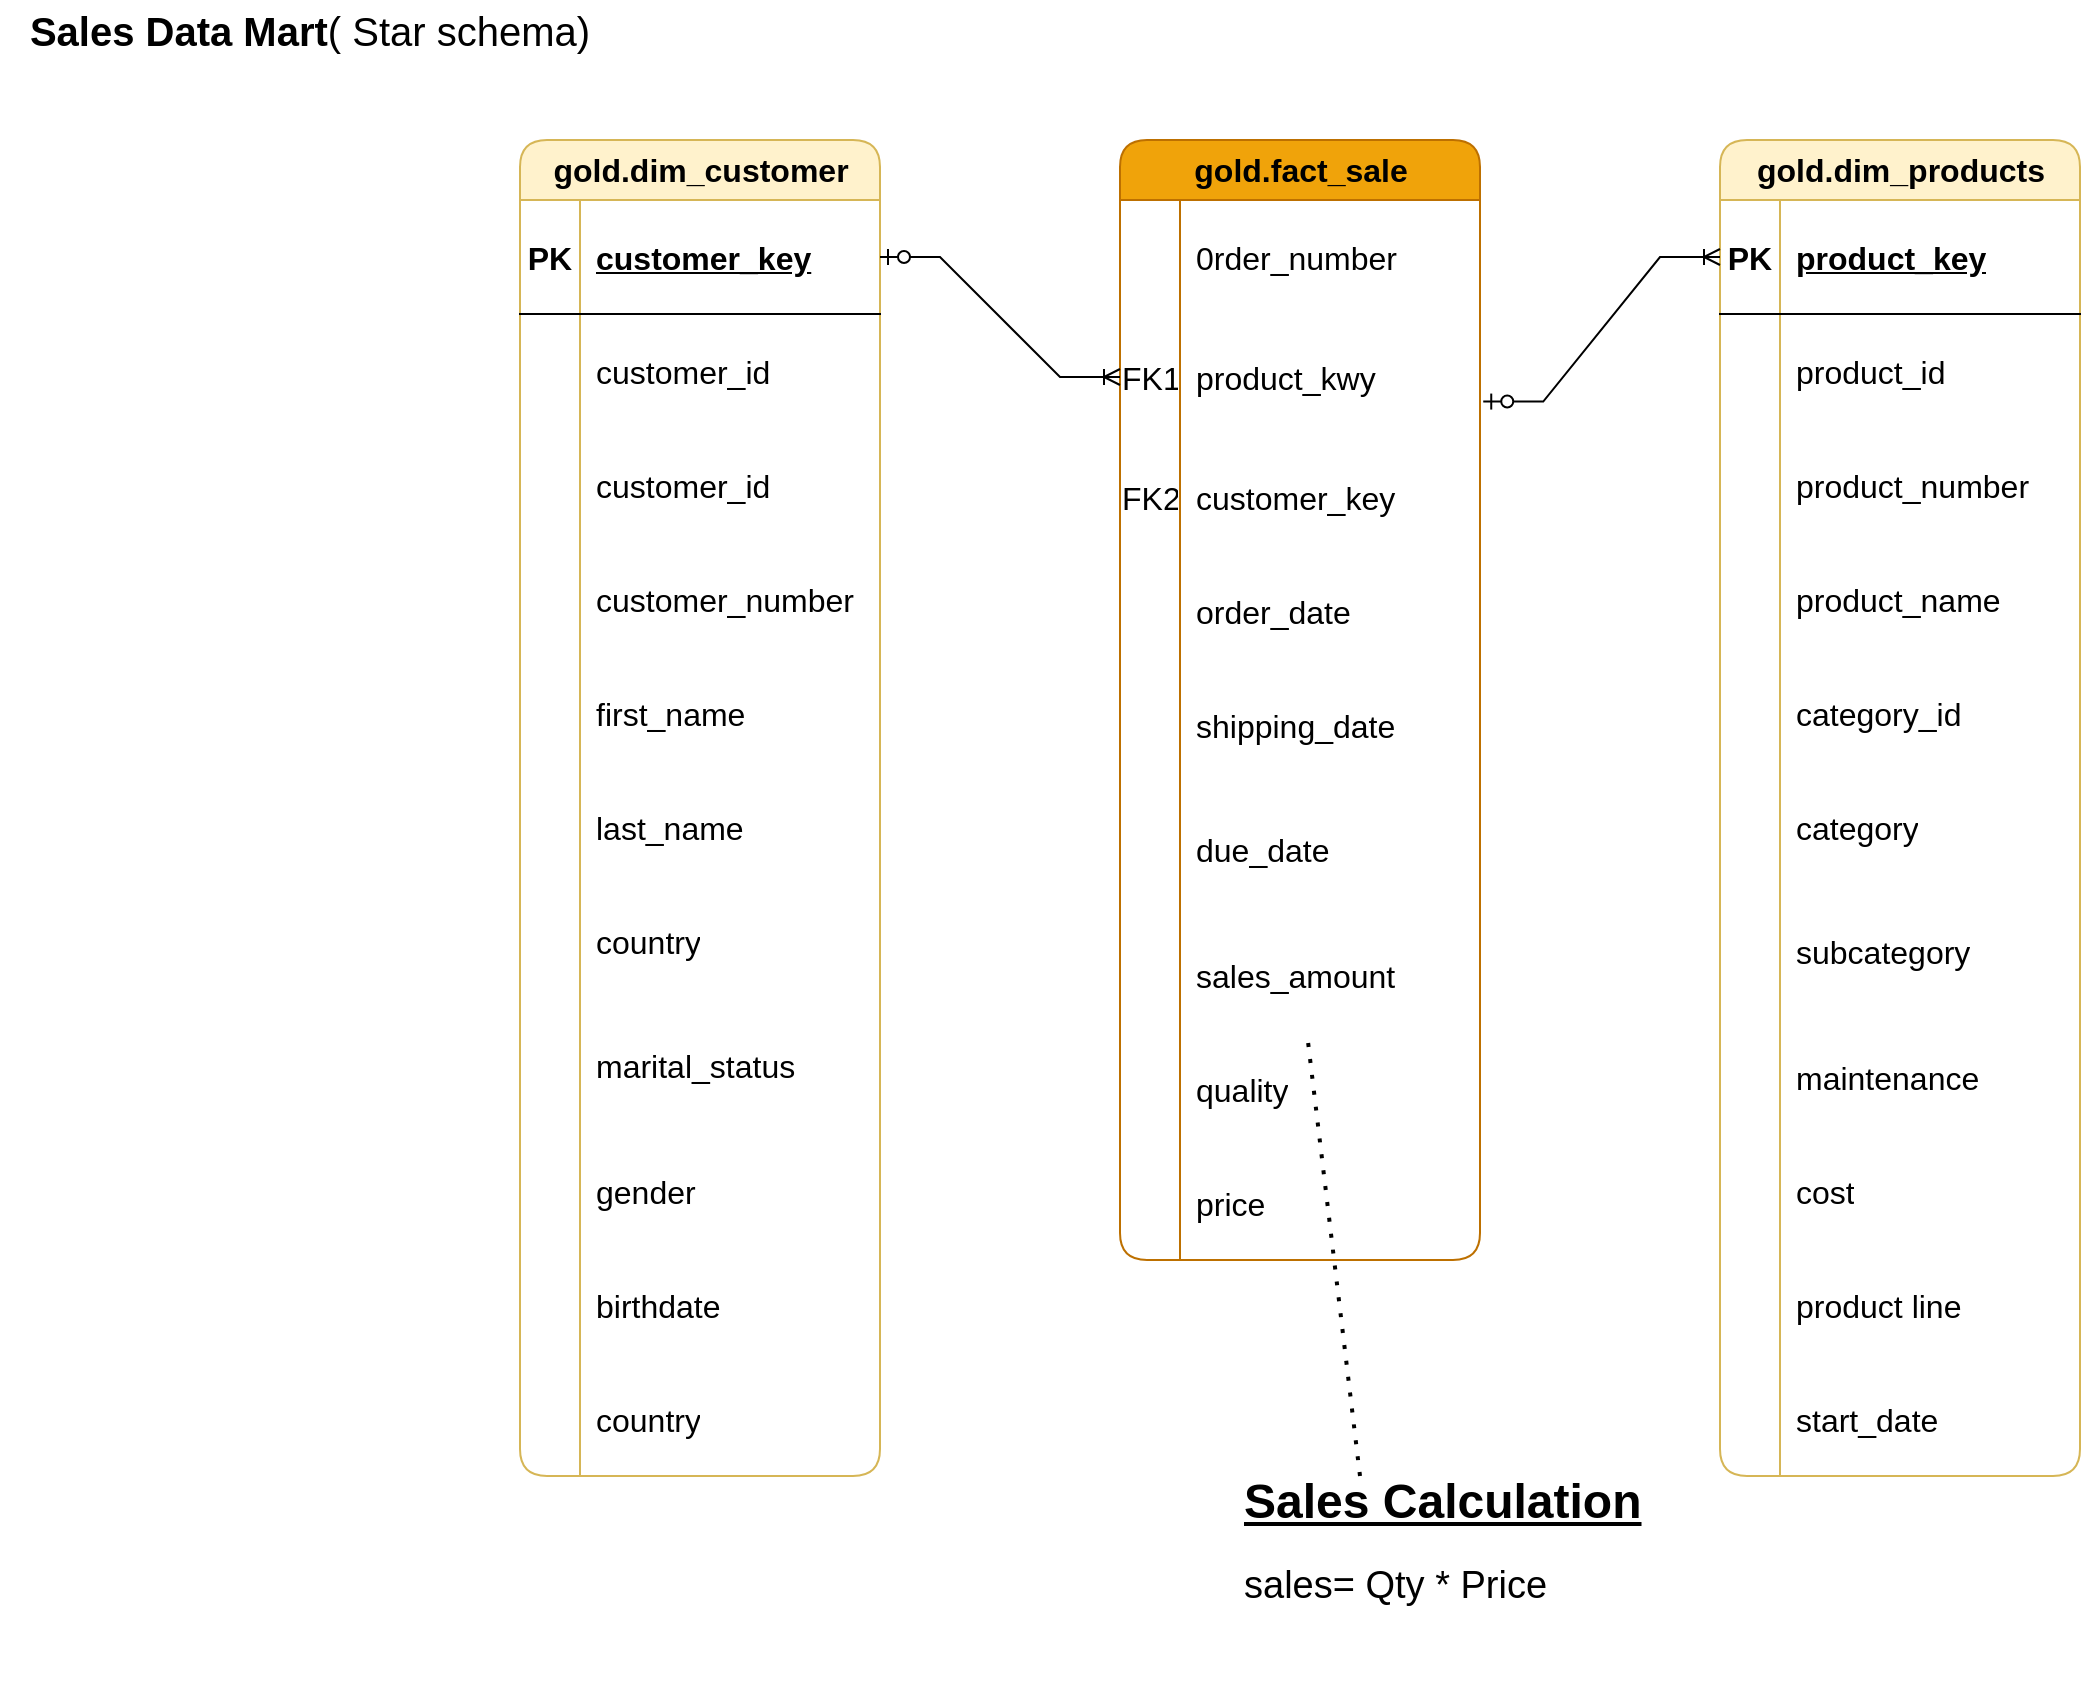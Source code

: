 <mxfile version="27.0.9">
  <diagram name="Page-1" id="dXG3vB6wFYA6LPQg8Iqv">
    <mxGraphModel dx="1426" dy="833" grid="1" gridSize="10" guides="1" tooltips="1" connect="1" arrows="1" fold="1" page="1" pageScale="1" pageWidth="850" pageHeight="1100" math="0" shadow="0">
      <root>
        <mxCell id="0" />
        <mxCell id="1" parent="0" />
        <mxCell id="jS43QvmE3RmnVW0vfpcm-1" value="gold.dim_customer" style="shape=table;startSize=30;container=1;collapsible=1;childLayout=tableLayout;fixedRows=1;rowLines=0;fontStyle=1;align=center;resizeLast=1;html=1;rounded=1;fillColor=#fff2cc;strokeColor=#d6b656;fontSize=16;" parent="1" vertex="1">
          <mxGeometry x="350" y="80" width="180" height="668" as="geometry" />
        </mxCell>
        <mxCell id="jS43QvmE3RmnVW0vfpcm-2" value="" style="shape=tableRow;horizontal=0;startSize=0;swimlaneHead=0;swimlaneBody=0;fillColor=none;collapsible=0;dropTarget=0;points=[[0,0.5],[1,0.5]];portConstraint=eastwest;top=0;left=0;right=0;bottom=1;fontSize=16;" parent="jS43QvmE3RmnVW0vfpcm-1" vertex="1">
          <mxGeometry y="30" width="180" height="57" as="geometry" />
        </mxCell>
        <mxCell id="jS43QvmE3RmnVW0vfpcm-3" value="PK" style="shape=partialRectangle;connectable=0;fillColor=none;top=0;left=0;bottom=0;right=0;fontStyle=1;overflow=hidden;whiteSpace=wrap;html=1;fontSize=16;" parent="jS43QvmE3RmnVW0vfpcm-2" vertex="1">
          <mxGeometry width="30" height="57" as="geometry">
            <mxRectangle width="30" height="57" as="alternateBounds" />
          </mxGeometry>
        </mxCell>
        <mxCell id="jS43QvmE3RmnVW0vfpcm-4" value="customer_key" style="shape=partialRectangle;connectable=0;fillColor=none;top=0;left=0;bottom=0;right=0;align=left;spacingLeft=6;fontStyle=5;overflow=hidden;whiteSpace=wrap;html=1;fontSize=16;" parent="jS43QvmE3RmnVW0vfpcm-2" vertex="1">
          <mxGeometry x="30" width="150" height="57" as="geometry">
            <mxRectangle width="150" height="57" as="alternateBounds" />
          </mxGeometry>
        </mxCell>
        <mxCell id="jS43QvmE3RmnVW0vfpcm-5" value="" style="shape=tableRow;horizontal=0;startSize=0;swimlaneHead=0;swimlaneBody=0;fillColor=none;collapsible=0;dropTarget=0;points=[[0,0.5],[1,0.5]];portConstraint=eastwest;top=0;left=0;right=0;bottom=0;fontSize=16;" parent="jS43QvmE3RmnVW0vfpcm-1" vertex="1">
          <mxGeometry y="87" width="180" height="57" as="geometry" />
        </mxCell>
        <mxCell id="jS43QvmE3RmnVW0vfpcm-6" value="" style="shape=partialRectangle;connectable=0;fillColor=none;top=0;left=0;bottom=0;right=0;editable=1;overflow=hidden;whiteSpace=wrap;html=1;fontSize=16;" parent="jS43QvmE3RmnVW0vfpcm-5" vertex="1">
          <mxGeometry width="30" height="57" as="geometry">
            <mxRectangle width="30" height="57" as="alternateBounds" />
          </mxGeometry>
        </mxCell>
        <mxCell id="jS43QvmE3RmnVW0vfpcm-7" value="customer_id" style="shape=partialRectangle;connectable=0;fillColor=none;top=0;left=0;bottom=0;right=0;align=left;spacingLeft=6;overflow=hidden;whiteSpace=wrap;html=1;fontSize=16;" parent="jS43QvmE3RmnVW0vfpcm-5" vertex="1">
          <mxGeometry x="30" width="150" height="57" as="geometry">
            <mxRectangle width="150" height="57" as="alternateBounds" />
          </mxGeometry>
        </mxCell>
        <mxCell id="jS43QvmE3RmnVW0vfpcm-121" value="" style="shape=tableRow;horizontal=0;startSize=0;swimlaneHead=0;swimlaneBody=0;fillColor=none;collapsible=0;dropTarget=0;points=[[0,0.5],[1,0.5]];portConstraint=eastwest;top=0;left=0;right=0;bottom=0;fontSize=16;" parent="jS43QvmE3RmnVW0vfpcm-1" vertex="1">
          <mxGeometry y="144" width="180" height="57" as="geometry" />
        </mxCell>
        <mxCell id="jS43QvmE3RmnVW0vfpcm-122" value="" style="shape=partialRectangle;connectable=0;fillColor=none;top=0;left=0;bottom=0;right=0;editable=1;overflow=hidden;whiteSpace=wrap;html=1;fontSize=16;" parent="jS43QvmE3RmnVW0vfpcm-121" vertex="1">
          <mxGeometry width="30" height="57" as="geometry">
            <mxRectangle width="30" height="57" as="alternateBounds" />
          </mxGeometry>
        </mxCell>
        <mxCell id="jS43QvmE3RmnVW0vfpcm-123" value="customer_id" style="shape=partialRectangle;connectable=0;fillColor=none;top=0;left=0;bottom=0;right=0;align=left;spacingLeft=6;overflow=hidden;whiteSpace=wrap;html=1;fontSize=16;" parent="jS43QvmE3RmnVW0vfpcm-121" vertex="1">
          <mxGeometry x="30" width="150" height="57" as="geometry">
            <mxRectangle width="150" height="57" as="alternateBounds" />
          </mxGeometry>
        </mxCell>
        <mxCell id="jS43QvmE3RmnVW0vfpcm-8" value="" style="shape=tableRow;horizontal=0;startSize=0;swimlaneHead=0;swimlaneBody=0;fillColor=none;collapsible=0;dropTarget=0;points=[[0,0.5],[1,0.5]];portConstraint=eastwest;top=0;left=0;right=0;bottom=0;fontSize=16;" parent="jS43QvmE3RmnVW0vfpcm-1" vertex="1">
          <mxGeometry y="201" width="180" height="57" as="geometry" />
        </mxCell>
        <mxCell id="jS43QvmE3RmnVW0vfpcm-9" value="" style="shape=partialRectangle;connectable=0;fillColor=none;top=0;left=0;bottom=0;right=0;editable=1;overflow=hidden;whiteSpace=wrap;html=1;fontSize=16;" parent="jS43QvmE3RmnVW0vfpcm-8" vertex="1">
          <mxGeometry width="30" height="57" as="geometry">
            <mxRectangle width="30" height="57" as="alternateBounds" />
          </mxGeometry>
        </mxCell>
        <mxCell id="jS43QvmE3RmnVW0vfpcm-10" value="customer_number" style="shape=partialRectangle;connectable=0;fillColor=none;top=0;left=0;bottom=0;right=0;align=left;spacingLeft=6;overflow=hidden;whiteSpace=wrap;html=1;fontSize=16;" parent="jS43QvmE3RmnVW0vfpcm-8" vertex="1">
          <mxGeometry x="30" width="150" height="57" as="geometry">
            <mxRectangle width="150" height="57" as="alternateBounds" />
          </mxGeometry>
        </mxCell>
        <mxCell id="jS43QvmE3RmnVW0vfpcm-11" value="" style="shape=tableRow;horizontal=0;startSize=0;swimlaneHead=0;swimlaneBody=0;fillColor=none;collapsible=0;dropTarget=0;points=[[0,0.5],[1,0.5]];portConstraint=eastwest;top=0;left=0;right=0;bottom=0;fontSize=16;" parent="jS43QvmE3RmnVW0vfpcm-1" vertex="1">
          <mxGeometry y="258" width="180" height="57" as="geometry" />
        </mxCell>
        <mxCell id="jS43QvmE3RmnVW0vfpcm-12" value="" style="shape=partialRectangle;connectable=0;fillColor=none;top=0;left=0;bottom=0;right=0;editable=1;overflow=hidden;whiteSpace=wrap;html=1;fontSize=16;" parent="jS43QvmE3RmnVW0vfpcm-11" vertex="1">
          <mxGeometry width="30" height="57" as="geometry">
            <mxRectangle width="30" height="57" as="alternateBounds" />
          </mxGeometry>
        </mxCell>
        <mxCell id="jS43QvmE3RmnVW0vfpcm-13" value="first_name" style="shape=partialRectangle;connectable=0;fillColor=none;top=0;left=0;bottom=0;right=0;align=left;spacingLeft=6;overflow=hidden;whiteSpace=wrap;html=1;fontSize=16;" parent="jS43QvmE3RmnVW0vfpcm-11" vertex="1">
          <mxGeometry x="30" width="150" height="57" as="geometry">
            <mxRectangle width="150" height="57" as="alternateBounds" />
          </mxGeometry>
        </mxCell>
        <mxCell id="jS43QvmE3RmnVW0vfpcm-14" style="shape=tableRow;horizontal=0;startSize=0;swimlaneHead=0;swimlaneBody=0;fillColor=none;collapsible=0;dropTarget=0;points=[[0,0.5],[1,0.5]];portConstraint=eastwest;top=0;left=0;right=0;bottom=0;fontSize=16;" parent="jS43QvmE3RmnVW0vfpcm-1" vertex="1">
          <mxGeometry y="315" width="180" height="57" as="geometry" />
        </mxCell>
        <mxCell id="jS43QvmE3RmnVW0vfpcm-15" style="shape=partialRectangle;connectable=0;fillColor=none;top=0;left=0;bottom=0;right=0;editable=1;overflow=hidden;whiteSpace=wrap;html=1;fontSize=16;" parent="jS43QvmE3RmnVW0vfpcm-14" vertex="1">
          <mxGeometry width="30" height="57" as="geometry">
            <mxRectangle width="30" height="57" as="alternateBounds" />
          </mxGeometry>
        </mxCell>
        <mxCell id="jS43QvmE3RmnVW0vfpcm-16" value="last_name" style="shape=partialRectangle;connectable=0;fillColor=none;top=0;left=0;bottom=0;right=0;align=left;spacingLeft=6;overflow=hidden;whiteSpace=wrap;html=1;fontSize=16;" parent="jS43QvmE3RmnVW0vfpcm-14" vertex="1">
          <mxGeometry x="30" width="150" height="57" as="geometry">
            <mxRectangle width="150" height="57" as="alternateBounds" />
          </mxGeometry>
        </mxCell>
        <mxCell id="jS43QvmE3RmnVW0vfpcm-26" style="shape=tableRow;horizontal=0;startSize=0;swimlaneHead=0;swimlaneBody=0;fillColor=none;collapsible=0;dropTarget=0;points=[[0,0.5],[1,0.5]];portConstraint=eastwest;top=0;left=0;right=0;bottom=0;fontSize=16;" parent="jS43QvmE3RmnVW0vfpcm-1" vertex="1">
          <mxGeometry y="372" width="180" height="57" as="geometry" />
        </mxCell>
        <mxCell id="jS43QvmE3RmnVW0vfpcm-27" style="shape=partialRectangle;connectable=0;fillColor=none;top=0;left=0;bottom=0;right=0;editable=1;overflow=hidden;whiteSpace=wrap;html=1;fontSize=16;" parent="jS43QvmE3RmnVW0vfpcm-26" vertex="1">
          <mxGeometry width="30" height="57" as="geometry">
            <mxRectangle width="30" height="57" as="alternateBounds" />
          </mxGeometry>
        </mxCell>
        <mxCell id="jS43QvmE3RmnVW0vfpcm-28" value="country" style="shape=partialRectangle;connectable=0;fillColor=none;top=0;left=0;bottom=0;right=0;align=left;spacingLeft=6;overflow=hidden;whiteSpace=wrap;html=1;fontSize=16;" parent="jS43QvmE3RmnVW0vfpcm-26" vertex="1">
          <mxGeometry x="30" width="150" height="57" as="geometry">
            <mxRectangle width="150" height="57" as="alternateBounds" />
          </mxGeometry>
        </mxCell>
        <mxCell id="jS43QvmE3RmnVW0vfpcm-29" style="shape=tableRow;horizontal=0;startSize=0;swimlaneHead=0;swimlaneBody=0;fillColor=none;collapsible=0;dropTarget=0;points=[[0,0.5],[1,0.5]];portConstraint=eastwest;top=0;left=0;right=0;bottom=0;fontSize=16;" parent="jS43QvmE3RmnVW0vfpcm-1" vertex="1">
          <mxGeometry y="429" width="180" height="68" as="geometry" />
        </mxCell>
        <mxCell id="jS43QvmE3RmnVW0vfpcm-30" style="shape=partialRectangle;connectable=0;fillColor=none;top=0;left=0;bottom=0;right=0;editable=1;overflow=hidden;whiteSpace=wrap;html=1;fontSize=16;" parent="jS43QvmE3RmnVW0vfpcm-29" vertex="1">
          <mxGeometry width="30" height="68" as="geometry">
            <mxRectangle width="30" height="68" as="alternateBounds" />
          </mxGeometry>
        </mxCell>
        <mxCell id="jS43QvmE3RmnVW0vfpcm-31" value="marital_status" style="shape=partialRectangle;connectable=0;fillColor=none;top=0;left=0;bottom=0;right=0;align=left;spacingLeft=6;overflow=hidden;whiteSpace=wrap;html=1;fontSize=16;" parent="jS43QvmE3RmnVW0vfpcm-29" vertex="1">
          <mxGeometry x="30" width="150" height="68" as="geometry">
            <mxRectangle width="150" height="68" as="alternateBounds" />
          </mxGeometry>
        </mxCell>
        <mxCell id="jS43QvmE3RmnVW0vfpcm-32" style="shape=tableRow;horizontal=0;startSize=0;swimlaneHead=0;swimlaneBody=0;fillColor=none;collapsible=0;dropTarget=0;points=[[0,0.5],[1,0.5]];portConstraint=eastwest;top=0;left=0;right=0;bottom=0;fontSize=16;" parent="jS43QvmE3RmnVW0vfpcm-1" vertex="1">
          <mxGeometry y="497" width="180" height="57" as="geometry" />
        </mxCell>
        <mxCell id="jS43QvmE3RmnVW0vfpcm-33" style="shape=partialRectangle;connectable=0;fillColor=none;top=0;left=0;bottom=0;right=0;editable=1;overflow=hidden;whiteSpace=wrap;html=1;fontSize=16;" parent="jS43QvmE3RmnVW0vfpcm-32" vertex="1">
          <mxGeometry width="30" height="57" as="geometry">
            <mxRectangle width="30" height="57" as="alternateBounds" />
          </mxGeometry>
        </mxCell>
        <mxCell id="jS43QvmE3RmnVW0vfpcm-34" value="gender" style="shape=partialRectangle;connectable=0;fillColor=none;top=0;left=0;bottom=0;right=0;align=left;spacingLeft=6;overflow=hidden;whiteSpace=wrap;html=1;fontSize=16;" parent="jS43QvmE3RmnVW0vfpcm-32" vertex="1">
          <mxGeometry x="30" width="150" height="57" as="geometry">
            <mxRectangle width="150" height="57" as="alternateBounds" />
          </mxGeometry>
        </mxCell>
        <mxCell id="jS43QvmE3RmnVW0vfpcm-35" style="shape=tableRow;horizontal=0;startSize=0;swimlaneHead=0;swimlaneBody=0;fillColor=none;collapsible=0;dropTarget=0;points=[[0,0.5],[1,0.5]];portConstraint=eastwest;top=0;left=0;right=0;bottom=0;fontSize=16;" parent="jS43QvmE3RmnVW0vfpcm-1" vertex="1">
          <mxGeometry y="554" width="180" height="57" as="geometry" />
        </mxCell>
        <mxCell id="jS43QvmE3RmnVW0vfpcm-36" style="shape=partialRectangle;connectable=0;fillColor=none;top=0;left=0;bottom=0;right=0;editable=1;overflow=hidden;whiteSpace=wrap;html=1;fontSize=16;" parent="jS43QvmE3RmnVW0vfpcm-35" vertex="1">
          <mxGeometry width="30" height="57" as="geometry">
            <mxRectangle width="30" height="57" as="alternateBounds" />
          </mxGeometry>
        </mxCell>
        <mxCell id="jS43QvmE3RmnVW0vfpcm-37" value="birthdate" style="shape=partialRectangle;connectable=0;fillColor=none;top=0;left=0;bottom=0;right=0;align=left;spacingLeft=6;overflow=hidden;whiteSpace=wrap;html=1;fontSize=16;" parent="jS43QvmE3RmnVW0vfpcm-35" vertex="1">
          <mxGeometry x="30" width="150" height="57" as="geometry">
            <mxRectangle width="150" height="57" as="alternateBounds" />
          </mxGeometry>
        </mxCell>
        <mxCell id="jS43QvmE3RmnVW0vfpcm-38" style="shape=tableRow;horizontal=0;startSize=0;swimlaneHead=0;swimlaneBody=0;fillColor=none;collapsible=0;dropTarget=0;points=[[0,0.5],[1,0.5]];portConstraint=eastwest;top=0;left=0;right=0;bottom=0;fontSize=16;" parent="jS43QvmE3RmnVW0vfpcm-1" vertex="1">
          <mxGeometry y="611" width="180" height="57" as="geometry" />
        </mxCell>
        <mxCell id="jS43QvmE3RmnVW0vfpcm-39" style="shape=partialRectangle;connectable=0;fillColor=none;top=0;left=0;bottom=0;right=0;editable=1;overflow=hidden;whiteSpace=wrap;html=1;fontSize=16;" parent="jS43QvmE3RmnVW0vfpcm-38" vertex="1">
          <mxGeometry width="30" height="57" as="geometry">
            <mxRectangle width="30" height="57" as="alternateBounds" />
          </mxGeometry>
        </mxCell>
        <mxCell id="jS43QvmE3RmnVW0vfpcm-40" value="country" style="shape=partialRectangle;connectable=0;fillColor=none;top=0;left=0;bottom=0;right=0;align=left;spacingLeft=6;overflow=hidden;whiteSpace=wrap;html=1;fontSize=16;" parent="jS43QvmE3RmnVW0vfpcm-38" vertex="1">
          <mxGeometry x="30" width="150" height="57" as="geometry">
            <mxRectangle width="150" height="57" as="alternateBounds" />
          </mxGeometry>
        </mxCell>
        <mxCell id="jS43QvmE3RmnVW0vfpcm-44" value="gold.dim_products" style="shape=table;startSize=30;container=1;collapsible=1;childLayout=tableLayout;fixedRows=1;rowLines=0;fontStyle=1;align=center;resizeLast=1;html=1;rounded=1;fillColor=#fff2cc;strokeColor=#d6b656;fontSize=16;" parent="1" vertex="1">
          <mxGeometry x="950" y="80" width="180" height="668" as="geometry" />
        </mxCell>
        <mxCell id="jS43QvmE3RmnVW0vfpcm-45" value="" style="shape=tableRow;horizontal=0;startSize=0;swimlaneHead=0;swimlaneBody=0;fillColor=none;collapsible=0;dropTarget=0;points=[[0,0.5],[1,0.5]];portConstraint=eastwest;top=0;left=0;right=0;bottom=1;fontSize=16;" parent="jS43QvmE3RmnVW0vfpcm-44" vertex="1">
          <mxGeometry y="30" width="180" height="57" as="geometry" />
        </mxCell>
        <mxCell id="jS43QvmE3RmnVW0vfpcm-46" value="PK" style="shape=partialRectangle;connectable=0;fillColor=none;top=0;left=0;bottom=0;right=0;fontStyle=1;overflow=hidden;whiteSpace=wrap;html=1;fontSize=16;" parent="jS43QvmE3RmnVW0vfpcm-45" vertex="1">
          <mxGeometry width="30" height="57" as="geometry">
            <mxRectangle width="30" height="57" as="alternateBounds" />
          </mxGeometry>
        </mxCell>
        <mxCell id="jS43QvmE3RmnVW0vfpcm-47" value="product_key" style="shape=partialRectangle;connectable=0;fillColor=none;top=0;left=0;bottom=0;right=0;align=left;spacingLeft=6;fontStyle=5;overflow=hidden;whiteSpace=wrap;html=1;fontSize=16;" parent="jS43QvmE3RmnVW0vfpcm-45" vertex="1">
          <mxGeometry x="30" width="150" height="57" as="geometry">
            <mxRectangle width="150" height="57" as="alternateBounds" />
          </mxGeometry>
        </mxCell>
        <mxCell id="jS43QvmE3RmnVW0vfpcm-48" value="" style="shape=tableRow;horizontal=0;startSize=0;swimlaneHead=0;swimlaneBody=0;fillColor=none;collapsible=0;dropTarget=0;points=[[0,0.5],[1,0.5]];portConstraint=eastwest;top=0;left=0;right=0;bottom=0;fontSize=16;" parent="jS43QvmE3RmnVW0vfpcm-44" vertex="1">
          <mxGeometry y="87" width="180" height="57" as="geometry" />
        </mxCell>
        <mxCell id="jS43QvmE3RmnVW0vfpcm-49" value="" style="shape=partialRectangle;connectable=0;fillColor=none;top=0;left=0;bottom=0;right=0;editable=1;overflow=hidden;whiteSpace=wrap;html=1;fontSize=16;" parent="jS43QvmE3RmnVW0vfpcm-48" vertex="1">
          <mxGeometry width="30" height="57" as="geometry">
            <mxRectangle width="30" height="57" as="alternateBounds" />
          </mxGeometry>
        </mxCell>
        <mxCell id="jS43QvmE3RmnVW0vfpcm-50" value="product_id" style="shape=partialRectangle;connectable=0;fillColor=none;top=0;left=0;bottom=0;right=0;align=left;spacingLeft=6;overflow=hidden;whiteSpace=wrap;html=1;fontSize=16;" parent="jS43QvmE3RmnVW0vfpcm-48" vertex="1">
          <mxGeometry x="30" width="150" height="57" as="geometry">
            <mxRectangle width="150" height="57" as="alternateBounds" />
          </mxGeometry>
        </mxCell>
        <mxCell id="jS43QvmE3RmnVW0vfpcm-51" value="" style="shape=tableRow;horizontal=0;startSize=0;swimlaneHead=0;swimlaneBody=0;fillColor=none;collapsible=0;dropTarget=0;points=[[0,0.5],[1,0.5]];portConstraint=eastwest;top=0;left=0;right=0;bottom=0;fontSize=16;" parent="jS43QvmE3RmnVW0vfpcm-44" vertex="1">
          <mxGeometry y="144" width="180" height="57" as="geometry" />
        </mxCell>
        <mxCell id="jS43QvmE3RmnVW0vfpcm-52" value="" style="shape=partialRectangle;connectable=0;fillColor=none;top=0;left=0;bottom=0;right=0;editable=1;overflow=hidden;whiteSpace=wrap;html=1;fontSize=16;" parent="jS43QvmE3RmnVW0vfpcm-51" vertex="1">
          <mxGeometry width="30" height="57" as="geometry">
            <mxRectangle width="30" height="57" as="alternateBounds" />
          </mxGeometry>
        </mxCell>
        <mxCell id="jS43QvmE3RmnVW0vfpcm-53" value="product_number" style="shape=partialRectangle;connectable=0;fillColor=none;top=0;left=0;bottom=0;right=0;align=left;spacingLeft=6;overflow=hidden;whiteSpace=wrap;html=1;fontSize=16;" parent="jS43QvmE3RmnVW0vfpcm-51" vertex="1">
          <mxGeometry x="30" width="150" height="57" as="geometry">
            <mxRectangle width="150" height="57" as="alternateBounds" />
          </mxGeometry>
        </mxCell>
        <mxCell id="jS43QvmE3RmnVW0vfpcm-54" value="" style="shape=tableRow;horizontal=0;startSize=0;swimlaneHead=0;swimlaneBody=0;fillColor=none;collapsible=0;dropTarget=0;points=[[0,0.5],[1,0.5]];portConstraint=eastwest;top=0;left=0;right=0;bottom=0;fontSize=16;" parent="jS43QvmE3RmnVW0vfpcm-44" vertex="1">
          <mxGeometry y="201" width="180" height="57" as="geometry" />
        </mxCell>
        <mxCell id="jS43QvmE3RmnVW0vfpcm-55" value="" style="shape=partialRectangle;connectable=0;fillColor=none;top=0;left=0;bottom=0;right=0;editable=1;overflow=hidden;whiteSpace=wrap;html=1;fontSize=16;" parent="jS43QvmE3RmnVW0vfpcm-54" vertex="1">
          <mxGeometry width="30" height="57" as="geometry">
            <mxRectangle width="30" height="57" as="alternateBounds" />
          </mxGeometry>
        </mxCell>
        <mxCell id="jS43QvmE3RmnVW0vfpcm-56" value="product_name" style="shape=partialRectangle;connectable=0;fillColor=none;top=0;left=0;bottom=0;right=0;align=left;spacingLeft=6;overflow=hidden;whiteSpace=wrap;html=1;fontSize=16;" parent="jS43QvmE3RmnVW0vfpcm-54" vertex="1">
          <mxGeometry x="30" width="150" height="57" as="geometry">
            <mxRectangle width="150" height="57" as="alternateBounds" />
          </mxGeometry>
        </mxCell>
        <mxCell id="jS43QvmE3RmnVW0vfpcm-57" style="shape=tableRow;horizontal=0;startSize=0;swimlaneHead=0;swimlaneBody=0;fillColor=none;collapsible=0;dropTarget=0;points=[[0,0.5],[1,0.5]];portConstraint=eastwest;top=0;left=0;right=0;bottom=0;fontSize=16;" parent="jS43QvmE3RmnVW0vfpcm-44" vertex="1">
          <mxGeometry y="258" width="180" height="57" as="geometry" />
        </mxCell>
        <mxCell id="jS43QvmE3RmnVW0vfpcm-58" style="shape=partialRectangle;connectable=0;fillColor=none;top=0;left=0;bottom=0;right=0;editable=1;overflow=hidden;whiteSpace=wrap;html=1;fontSize=16;" parent="jS43QvmE3RmnVW0vfpcm-57" vertex="1">
          <mxGeometry width="30" height="57" as="geometry">
            <mxRectangle width="30" height="57" as="alternateBounds" />
          </mxGeometry>
        </mxCell>
        <mxCell id="jS43QvmE3RmnVW0vfpcm-59" value="category_id" style="shape=partialRectangle;connectable=0;fillColor=none;top=0;left=0;bottom=0;right=0;align=left;spacingLeft=6;overflow=hidden;whiteSpace=wrap;html=1;fontSize=16;" parent="jS43QvmE3RmnVW0vfpcm-57" vertex="1">
          <mxGeometry x="30" width="150" height="57" as="geometry">
            <mxRectangle width="150" height="57" as="alternateBounds" />
          </mxGeometry>
        </mxCell>
        <mxCell id="jS43QvmE3RmnVW0vfpcm-60" style="shape=tableRow;horizontal=0;startSize=0;swimlaneHead=0;swimlaneBody=0;fillColor=none;collapsible=0;dropTarget=0;points=[[0,0.5],[1,0.5]];portConstraint=eastwest;top=0;left=0;right=0;bottom=0;fontSize=16;" parent="jS43QvmE3RmnVW0vfpcm-44" vertex="1">
          <mxGeometry y="315" width="180" height="57" as="geometry" />
        </mxCell>
        <mxCell id="jS43QvmE3RmnVW0vfpcm-61" style="shape=partialRectangle;connectable=0;fillColor=none;top=0;left=0;bottom=0;right=0;editable=1;overflow=hidden;whiteSpace=wrap;html=1;fontSize=16;" parent="jS43QvmE3RmnVW0vfpcm-60" vertex="1">
          <mxGeometry width="30" height="57" as="geometry">
            <mxRectangle width="30" height="57" as="alternateBounds" />
          </mxGeometry>
        </mxCell>
        <mxCell id="jS43QvmE3RmnVW0vfpcm-62" value="category" style="shape=partialRectangle;connectable=0;fillColor=none;top=0;left=0;bottom=0;right=0;align=left;spacingLeft=6;overflow=hidden;whiteSpace=wrap;html=1;fontSize=16;" parent="jS43QvmE3RmnVW0vfpcm-60" vertex="1">
          <mxGeometry x="30" width="150" height="57" as="geometry">
            <mxRectangle width="150" height="57" as="alternateBounds" />
          </mxGeometry>
        </mxCell>
        <mxCell id="jS43QvmE3RmnVW0vfpcm-63" style="shape=tableRow;horizontal=0;startSize=0;swimlaneHead=0;swimlaneBody=0;fillColor=none;collapsible=0;dropTarget=0;points=[[0,0.5],[1,0.5]];portConstraint=eastwest;top=0;left=0;right=0;bottom=0;fontSize=16;" parent="jS43QvmE3RmnVW0vfpcm-44" vertex="1">
          <mxGeometry y="372" width="180" height="68" as="geometry" />
        </mxCell>
        <mxCell id="jS43QvmE3RmnVW0vfpcm-64" style="shape=partialRectangle;connectable=0;fillColor=none;top=0;left=0;bottom=0;right=0;editable=1;overflow=hidden;whiteSpace=wrap;html=1;fontSize=16;" parent="jS43QvmE3RmnVW0vfpcm-63" vertex="1">
          <mxGeometry width="30" height="68" as="geometry">
            <mxRectangle width="30" height="68" as="alternateBounds" />
          </mxGeometry>
        </mxCell>
        <mxCell id="jS43QvmE3RmnVW0vfpcm-65" value="subcategory" style="shape=partialRectangle;connectable=0;fillColor=none;top=0;left=0;bottom=0;right=0;align=left;spacingLeft=6;overflow=hidden;whiteSpace=wrap;html=1;fontSize=16;" parent="jS43QvmE3RmnVW0vfpcm-63" vertex="1">
          <mxGeometry x="30" width="150" height="68" as="geometry">
            <mxRectangle width="150" height="68" as="alternateBounds" />
          </mxGeometry>
        </mxCell>
        <mxCell id="jS43QvmE3RmnVW0vfpcm-66" style="shape=tableRow;horizontal=0;startSize=0;swimlaneHead=0;swimlaneBody=0;fillColor=none;collapsible=0;dropTarget=0;points=[[0,0.5],[1,0.5]];portConstraint=eastwest;top=0;left=0;right=0;bottom=0;fontSize=16;" parent="jS43QvmE3RmnVW0vfpcm-44" vertex="1">
          <mxGeometry y="440" width="180" height="57" as="geometry" />
        </mxCell>
        <mxCell id="jS43QvmE3RmnVW0vfpcm-67" style="shape=partialRectangle;connectable=0;fillColor=none;top=0;left=0;bottom=0;right=0;editable=1;overflow=hidden;whiteSpace=wrap;html=1;fontSize=16;" parent="jS43QvmE3RmnVW0vfpcm-66" vertex="1">
          <mxGeometry width="30" height="57" as="geometry">
            <mxRectangle width="30" height="57" as="alternateBounds" />
          </mxGeometry>
        </mxCell>
        <mxCell id="jS43QvmE3RmnVW0vfpcm-68" value="maintenance" style="shape=partialRectangle;connectable=0;fillColor=none;top=0;left=0;bottom=0;right=0;align=left;spacingLeft=6;overflow=hidden;whiteSpace=wrap;html=1;fontSize=16;" parent="jS43QvmE3RmnVW0vfpcm-66" vertex="1">
          <mxGeometry x="30" width="150" height="57" as="geometry">
            <mxRectangle width="150" height="57" as="alternateBounds" />
          </mxGeometry>
        </mxCell>
        <mxCell id="jS43QvmE3RmnVW0vfpcm-69" style="shape=tableRow;horizontal=0;startSize=0;swimlaneHead=0;swimlaneBody=0;fillColor=none;collapsible=0;dropTarget=0;points=[[0,0.5],[1,0.5]];portConstraint=eastwest;top=0;left=0;right=0;bottom=0;fontSize=16;" parent="jS43QvmE3RmnVW0vfpcm-44" vertex="1">
          <mxGeometry y="497" width="180" height="57" as="geometry" />
        </mxCell>
        <mxCell id="jS43QvmE3RmnVW0vfpcm-70" style="shape=partialRectangle;connectable=0;fillColor=none;top=0;left=0;bottom=0;right=0;editable=1;overflow=hidden;whiteSpace=wrap;html=1;fontSize=16;" parent="jS43QvmE3RmnVW0vfpcm-69" vertex="1">
          <mxGeometry width="30" height="57" as="geometry">
            <mxRectangle width="30" height="57" as="alternateBounds" />
          </mxGeometry>
        </mxCell>
        <mxCell id="jS43QvmE3RmnVW0vfpcm-71" value="cost" style="shape=partialRectangle;connectable=0;fillColor=none;top=0;left=0;bottom=0;right=0;align=left;spacingLeft=6;overflow=hidden;whiteSpace=wrap;html=1;fontSize=16;" parent="jS43QvmE3RmnVW0vfpcm-69" vertex="1">
          <mxGeometry x="30" width="150" height="57" as="geometry">
            <mxRectangle width="150" height="57" as="alternateBounds" />
          </mxGeometry>
        </mxCell>
        <mxCell id="jS43QvmE3RmnVW0vfpcm-72" style="shape=tableRow;horizontal=0;startSize=0;swimlaneHead=0;swimlaneBody=0;fillColor=none;collapsible=0;dropTarget=0;points=[[0,0.5],[1,0.5]];portConstraint=eastwest;top=0;left=0;right=0;bottom=0;fontSize=16;" parent="jS43QvmE3RmnVW0vfpcm-44" vertex="1">
          <mxGeometry y="554" width="180" height="57" as="geometry" />
        </mxCell>
        <mxCell id="jS43QvmE3RmnVW0vfpcm-73" style="shape=partialRectangle;connectable=0;fillColor=none;top=0;left=0;bottom=0;right=0;editable=1;overflow=hidden;whiteSpace=wrap;html=1;fontSize=16;" parent="jS43QvmE3RmnVW0vfpcm-72" vertex="1">
          <mxGeometry width="30" height="57" as="geometry">
            <mxRectangle width="30" height="57" as="alternateBounds" />
          </mxGeometry>
        </mxCell>
        <mxCell id="jS43QvmE3RmnVW0vfpcm-74" value="product line" style="shape=partialRectangle;connectable=0;fillColor=none;top=0;left=0;bottom=0;right=0;align=left;spacingLeft=6;overflow=hidden;whiteSpace=wrap;html=1;fontSize=16;" parent="jS43QvmE3RmnVW0vfpcm-72" vertex="1">
          <mxGeometry x="30" width="150" height="57" as="geometry">
            <mxRectangle width="150" height="57" as="alternateBounds" />
          </mxGeometry>
        </mxCell>
        <mxCell id="jS43QvmE3RmnVW0vfpcm-75" style="shape=tableRow;horizontal=0;startSize=0;swimlaneHead=0;swimlaneBody=0;fillColor=none;collapsible=0;dropTarget=0;points=[[0,0.5],[1,0.5]];portConstraint=eastwest;top=0;left=0;right=0;bottom=0;fontSize=16;" parent="jS43QvmE3RmnVW0vfpcm-44" vertex="1">
          <mxGeometry y="611" width="180" height="57" as="geometry" />
        </mxCell>
        <mxCell id="jS43QvmE3RmnVW0vfpcm-76" style="shape=partialRectangle;connectable=0;fillColor=none;top=0;left=0;bottom=0;right=0;editable=1;overflow=hidden;whiteSpace=wrap;html=1;fontSize=16;" parent="jS43QvmE3RmnVW0vfpcm-75" vertex="1">
          <mxGeometry width="30" height="57" as="geometry">
            <mxRectangle width="30" height="57" as="alternateBounds" />
          </mxGeometry>
        </mxCell>
        <mxCell id="jS43QvmE3RmnVW0vfpcm-77" value="start_date" style="shape=partialRectangle;connectable=0;fillColor=none;top=0;left=0;bottom=0;right=0;align=left;spacingLeft=6;overflow=hidden;whiteSpace=wrap;html=1;fontSize=16;" parent="jS43QvmE3RmnVW0vfpcm-75" vertex="1">
          <mxGeometry x="30" width="150" height="57" as="geometry">
            <mxRectangle width="150" height="57" as="alternateBounds" />
          </mxGeometry>
        </mxCell>
        <mxCell id="jS43QvmE3RmnVW0vfpcm-78" value="gold.fact_sale" style="shape=table;startSize=30;container=1;collapsible=1;childLayout=tableLayout;fixedRows=1;rowLines=0;fontStyle=1;align=center;resizeLast=1;html=1;rounded=1;fillColor=#f0a30a;strokeColor=#BD7000;fontSize=16;fontColor=#000000;" parent="1" vertex="1">
          <mxGeometry x="650" y="80" width="180" height="560" as="geometry" />
        </mxCell>
        <mxCell id="jS43QvmE3RmnVW0vfpcm-82" value="" style="shape=tableRow;horizontal=0;startSize=0;swimlaneHead=0;swimlaneBody=0;fillColor=none;collapsible=0;dropTarget=0;points=[[0,0.5],[1,0.5]];portConstraint=eastwest;top=0;left=0;right=0;bottom=0;fontSize=16;" parent="jS43QvmE3RmnVW0vfpcm-78" vertex="1">
          <mxGeometry y="30" width="180" height="57" as="geometry" />
        </mxCell>
        <mxCell id="jS43QvmE3RmnVW0vfpcm-83" value="" style="shape=partialRectangle;connectable=0;fillColor=none;top=0;left=0;bottom=0;right=0;editable=1;overflow=hidden;whiteSpace=wrap;html=1;fontSize=16;" parent="jS43QvmE3RmnVW0vfpcm-82" vertex="1">
          <mxGeometry width="30" height="57" as="geometry">
            <mxRectangle width="30" height="57" as="alternateBounds" />
          </mxGeometry>
        </mxCell>
        <mxCell id="jS43QvmE3RmnVW0vfpcm-84" value="0rder_number" style="shape=partialRectangle;connectable=0;fillColor=none;top=0;left=0;bottom=0;right=0;align=left;spacingLeft=6;overflow=hidden;whiteSpace=wrap;html=1;fontSize=16;" parent="jS43QvmE3RmnVW0vfpcm-82" vertex="1">
          <mxGeometry x="30" width="150" height="57" as="geometry">
            <mxRectangle width="150" height="57" as="alternateBounds" />
          </mxGeometry>
        </mxCell>
        <mxCell id="jS43QvmE3RmnVW0vfpcm-85" value="" style="shape=tableRow;horizontal=0;startSize=0;swimlaneHead=0;swimlaneBody=0;fillColor=none;collapsible=0;dropTarget=0;points=[[0,0.5],[1,0.5]];portConstraint=eastwest;top=0;left=0;right=0;bottom=0;fontSize=16;" parent="jS43QvmE3RmnVW0vfpcm-78" vertex="1">
          <mxGeometry y="87" width="180" height="63" as="geometry" />
        </mxCell>
        <mxCell id="jS43QvmE3RmnVW0vfpcm-86" value="FK1" style="shape=partialRectangle;connectable=0;fillColor=none;top=0;left=0;bottom=0;right=0;editable=1;overflow=hidden;whiteSpace=wrap;html=1;fontSize=16;" parent="jS43QvmE3RmnVW0vfpcm-85" vertex="1">
          <mxGeometry width="30" height="63" as="geometry">
            <mxRectangle width="30" height="63" as="alternateBounds" />
          </mxGeometry>
        </mxCell>
        <mxCell id="jS43QvmE3RmnVW0vfpcm-87" value="product_kwy" style="shape=partialRectangle;connectable=0;fillColor=none;top=0;left=0;bottom=0;right=0;align=left;spacingLeft=6;overflow=hidden;whiteSpace=wrap;html=1;fontSize=16;" parent="jS43QvmE3RmnVW0vfpcm-85" vertex="1">
          <mxGeometry x="30" width="150" height="63" as="geometry">
            <mxRectangle width="150" height="63" as="alternateBounds" />
          </mxGeometry>
        </mxCell>
        <mxCell id="jS43QvmE3RmnVW0vfpcm-88" value="" style="shape=tableRow;horizontal=0;startSize=0;swimlaneHead=0;swimlaneBody=0;fillColor=none;collapsible=0;dropTarget=0;points=[[0,0.5],[1,0.5]];portConstraint=eastwest;top=0;left=0;right=0;bottom=0;fontSize=16;" parent="jS43QvmE3RmnVW0vfpcm-78" vertex="1">
          <mxGeometry y="150" width="180" height="57" as="geometry" />
        </mxCell>
        <mxCell id="jS43QvmE3RmnVW0vfpcm-89" value="FK2" style="shape=partialRectangle;connectable=0;fillColor=none;top=0;left=0;bottom=0;right=0;editable=1;overflow=hidden;whiteSpace=wrap;html=1;fontSize=16;" parent="jS43QvmE3RmnVW0vfpcm-88" vertex="1">
          <mxGeometry width="30" height="57" as="geometry">
            <mxRectangle width="30" height="57" as="alternateBounds" />
          </mxGeometry>
        </mxCell>
        <mxCell id="jS43QvmE3RmnVW0vfpcm-90" value="customer_key" style="shape=partialRectangle;connectable=0;fillColor=none;top=0;left=0;bottom=0;right=0;align=left;spacingLeft=6;overflow=hidden;whiteSpace=wrap;html=1;fontSize=16;" parent="jS43QvmE3RmnVW0vfpcm-88" vertex="1">
          <mxGeometry x="30" width="150" height="57" as="geometry">
            <mxRectangle width="150" height="57" as="alternateBounds" />
          </mxGeometry>
        </mxCell>
        <mxCell id="jS43QvmE3RmnVW0vfpcm-91" style="shape=tableRow;horizontal=0;startSize=0;swimlaneHead=0;swimlaneBody=0;fillColor=none;collapsible=0;dropTarget=0;points=[[0,0.5],[1,0.5]];portConstraint=eastwest;top=0;left=0;right=0;bottom=0;fontSize=16;" parent="jS43QvmE3RmnVW0vfpcm-78" vertex="1">
          <mxGeometry y="207" width="180" height="57" as="geometry" />
        </mxCell>
        <mxCell id="jS43QvmE3RmnVW0vfpcm-92" style="shape=partialRectangle;connectable=0;fillColor=none;top=0;left=0;bottom=0;right=0;editable=1;overflow=hidden;whiteSpace=wrap;html=1;fontSize=16;" parent="jS43QvmE3RmnVW0vfpcm-91" vertex="1">
          <mxGeometry width="30" height="57" as="geometry">
            <mxRectangle width="30" height="57" as="alternateBounds" />
          </mxGeometry>
        </mxCell>
        <mxCell id="jS43QvmE3RmnVW0vfpcm-93" value="order_date" style="shape=partialRectangle;connectable=0;fillColor=none;top=0;left=0;bottom=0;right=0;align=left;spacingLeft=6;overflow=hidden;whiteSpace=wrap;html=1;fontSize=16;" parent="jS43QvmE3RmnVW0vfpcm-91" vertex="1">
          <mxGeometry x="30" width="150" height="57" as="geometry">
            <mxRectangle width="150" height="57" as="alternateBounds" />
          </mxGeometry>
        </mxCell>
        <mxCell id="jS43QvmE3RmnVW0vfpcm-94" style="shape=tableRow;horizontal=0;startSize=0;swimlaneHead=0;swimlaneBody=0;fillColor=none;collapsible=0;dropTarget=0;points=[[0,0.5],[1,0.5]];portConstraint=eastwest;top=0;left=0;right=0;bottom=0;fontSize=16;" parent="jS43QvmE3RmnVW0vfpcm-78" vertex="1">
          <mxGeometry y="264" width="180" height="57" as="geometry" />
        </mxCell>
        <mxCell id="jS43QvmE3RmnVW0vfpcm-95" style="shape=partialRectangle;connectable=0;fillColor=none;top=0;left=0;bottom=0;right=0;editable=1;overflow=hidden;whiteSpace=wrap;html=1;fontSize=16;" parent="jS43QvmE3RmnVW0vfpcm-94" vertex="1">
          <mxGeometry width="30" height="57" as="geometry">
            <mxRectangle width="30" height="57" as="alternateBounds" />
          </mxGeometry>
        </mxCell>
        <mxCell id="jS43QvmE3RmnVW0vfpcm-96" value="shipping_date" style="shape=partialRectangle;connectable=0;fillColor=none;top=0;left=0;bottom=0;right=0;align=left;spacingLeft=6;overflow=hidden;whiteSpace=wrap;html=1;fontSize=16;" parent="jS43QvmE3RmnVW0vfpcm-94" vertex="1">
          <mxGeometry x="30" width="150" height="57" as="geometry">
            <mxRectangle width="150" height="57" as="alternateBounds" />
          </mxGeometry>
        </mxCell>
        <mxCell id="jS43QvmE3RmnVW0vfpcm-97" style="shape=tableRow;horizontal=0;startSize=0;swimlaneHead=0;swimlaneBody=0;fillColor=none;collapsible=0;dropTarget=0;points=[[0,0.5],[1,0.5]];portConstraint=eastwest;top=0;left=0;right=0;bottom=0;fontSize=16;" parent="jS43QvmE3RmnVW0vfpcm-78" vertex="1">
          <mxGeometry y="321" width="180" height="68" as="geometry" />
        </mxCell>
        <mxCell id="jS43QvmE3RmnVW0vfpcm-98" style="shape=partialRectangle;connectable=0;fillColor=none;top=0;left=0;bottom=0;right=0;editable=1;overflow=hidden;whiteSpace=wrap;html=1;fontSize=16;" parent="jS43QvmE3RmnVW0vfpcm-97" vertex="1">
          <mxGeometry width="30" height="68" as="geometry">
            <mxRectangle width="30" height="68" as="alternateBounds" />
          </mxGeometry>
        </mxCell>
        <mxCell id="jS43QvmE3RmnVW0vfpcm-99" value="due_date" style="shape=partialRectangle;connectable=0;fillColor=none;top=0;left=0;bottom=0;right=0;align=left;spacingLeft=6;overflow=hidden;whiteSpace=wrap;html=1;fontSize=16;" parent="jS43QvmE3RmnVW0vfpcm-97" vertex="1">
          <mxGeometry x="30" width="150" height="68" as="geometry">
            <mxRectangle width="150" height="68" as="alternateBounds" />
          </mxGeometry>
        </mxCell>
        <mxCell id="jS43QvmE3RmnVW0vfpcm-100" style="shape=tableRow;horizontal=0;startSize=0;swimlaneHead=0;swimlaneBody=0;fillColor=none;collapsible=0;dropTarget=0;points=[[0,0.5],[1,0.5]];portConstraint=eastwest;top=0;left=0;right=0;bottom=0;fontSize=16;" parent="jS43QvmE3RmnVW0vfpcm-78" vertex="1">
          <mxGeometry y="389" width="180" height="57" as="geometry" />
        </mxCell>
        <mxCell id="jS43QvmE3RmnVW0vfpcm-101" style="shape=partialRectangle;connectable=0;fillColor=none;top=0;left=0;bottom=0;right=0;editable=1;overflow=hidden;whiteSpace=wrap;html=1;fontSize=16;" parent="jS43QvmE3RmnVW0vfpcm-100" vertex="1">
          <mxGeometry width="30" height="57" as="geometry">
            <mxRectangle width="30" height="57" as="alternateBounds" />
          </mxGeometry>
        </mxCell>
        <mxCell id="jS43QvmE3RmnVW0vfpcm-102" value="sales_amount" style="shape=partialRectangle;connectable=0;fillColor=none;top=0;left=0;bottom=0;right=0;align=left;spacingLeft=6;overflow=hidden;whiteSpace=wrap;html=1;fontSize=16;" parent="jS43QvmE3RmnVW0vfpcm-100" vertex="1">
          <mxGeometry x="30" width="150" height="57" as="geometry">
            <mxRectangle width="150" height="57" as="alternateBounds" />
          </mxGeometry>
        </mxCell>
        <mxCell id="jS43QvmE3RmnVW0vfpcm-103" style="shape=tableRow;horizontal=0;startSize=0;swimlaneHead=0;swimlaneBody=0;fillColor=none;collapsible=0;dropTarget=0;points=[[0,0.5],[1,0.5]];portConstraint=eastwest;top=0;left=0;right=0;bottom=0;fontSize=16;" parent="jS43QvmE3RmnVW0vfpcm-78" vertex="1">
          <mxGeometry y="446" width="180" height="57" as="geometry" />
        </mxCell>
        <mxCell id="jS43QvmE3RmnVW0vfpcm-104" style="shape=partialRectangle;connectable=0;fillColor=none;top=0;left=0;bottom=0;right=0;editable=1;overflow=hidden;whiteSpace=wrap;html=1;fontSize=16;" parent="jS43QvmE3RmnVW0vfpcm-103" vertex="1">
          <mxGeometry width="30" height="57" as="geometry">
            <mxRectangle width="30" height="57" as="alternateBounds" />
          </mxGeometry>
        </mxCell>
        <mxCell id="jS43QvmE3RmnVW0vfpcm-105" value="quality" style="shape=partialRectangle;connectable=0;fillColor=none;top=0;left=0;bottom=0;right=0;align=left;spacingLeft=6;overflow=hidden;whiteSpace=wrap;html=1;fontSize=16;" parent="jS43QvmE3RmnVW0vfpcm-103" vertex="1">
          <mxGeometry x="30" width="150" height="57" as="geometry">
            <mxRectangle width="150" height="57" as="alternateBounds" />
          </mxGeometry>
        </mxCell>
        <mxCell id="jS43QvmE3RmnVW0vfpcm-116" style="shape=tableRow;horizontal=0;startSize=0;swimlaneHead=0;swimlaneBody=0;fillColor=none;collapsible=0;dropTarget=0;points=[[0,0.5],[1,0.5]];portConstraint=eastwest;top=0;left=0;right=0;bottom=0;fontSize=16;" parent="jS43QvmE3RmnVW0vfpcm-78" vertex="1">
          <mxGeometry y="503" width="180" height="57" as="geometry" />
        </mxCell>
        <mxCell id="jS43QvmE3RmnVW0vfpcm-117" style="shape=partialRectangle;connectable=0;fillColor=none;top=0;left=0;bottom=0;right=0;editable=1;overflow=hidden;whiteSpace=wrap;html=1;fontSize=16;" parent="jS43QvmE3RmnVW0vfpcm-116" vertex="1">
          <mxGeometry width="30" height="57" as="geometry">
            <mxRectangle width="30" height="57" as="alternateBounds" />
          </mxGeometry>
        </mxCell>
        <mxCell id="jS43QvmE3RmnVW0vfpcm-118" value="price" style="shape=partialRectangle;connectable=0;fillColor=none;top=0;left=0;bottom=0;right=0;align=left;spacingLeft=6;overflow=hidden;whiteSpace=wrap;html=1;fontSize=16;" parent="jS43QvmE3RmnVW0vfpcm-116" vertex="1">
          <mxGeometry x="30" width="150" height="57" as="geometry">
            <mxRectangle width="150" height="57" as="alternateBounds" />
          </mxGeometry>
        </mxCell>
        <mxCell id="jS43QvmE3RmnVW0vfpcm-125" value="" style="edgeStyle=entityRelationEdgeStyle;fontSize=12;html=1;endArrow=ERoneToMany;startArrow=ERzeroToOne;rounded=0;entryX=0;entryY=0.5;entryDx=0;entryDy=0;" parent="1" source="jS43QvmE3RmnVW0vfpcm-2" target="jS43QvmE3RmnVW0vfpcm-85" edge="1">
          <mxGeometry width="100" height="100" relative="1" as="geometry">
            <mxPoint x="540" y="40" as="sourcePoint" />
            <mxPoint x="640" y="-60" as="targetPoint" />
            <Array as="points">
              <mxPoint x="390" y="-30" />
            </Array>
          </mxGeometry>
        </mxCell>
        <mxCell id="jS43QvmE3RmnVW0vfpcm-127" value="" style="edgeStyle=entityRelationEdgeStyle;fontSize=12;html=1;endArrow=ERoneToMany;startArrow=ERzeroToOne;rounded=0;entryX=0;entryY=0.5;entryDx=0;entryDy=0;exitX=1.009;exitY=0.695;exitDx=0;exitDy=0;exitPerimeter=0;" parent="1" source="jS43QvmE3RmnVW0vfpcm-85" target="jS43QvmE3RmnVW0vfpcm-45" edge="1">
          <mxGeometry width="100" height="100" relative="1" as="geometry">
            <mxPoint x="860" y="139" as="sourcePoint" />
            <mxPoint x="890" y="260" as="targetPoint" />
            <Array as="points">
              <mxPoint x="700" y="31" />
            </Array>
          </mxGeometry>
        </mxCell>
        <mxCell id="jS43QvmE3RmnVW0vfpcm-130" value="Sales Data Mart&lt;span style=&quot;font-weight: normal;&quot;&gt;( Star schema)&lt;/span&gt;" style="text;html=1;align=center;verticalAlign=middle;whiteSpace=wrap;rounded=0;fontSize=20;fontStyle=1;fillColor=default;" parent="1" vertex="1">
          <mxGeometry x="90" y="10" width="310" height="30" as="geometry" />
        </mxCell>
        <mxCell id="jS43QvmE3RmnVW0vfpcm-131" value="&lt;h1 style=&quot;margin-top: 0px;&quot;&gt;&lt;u&gt;Sales Calculation&lt;/u&gt;&lt;/h1&gt;&lt;p&gt;&lt;font style=&quot;font-size: 19px;&quot;&gt;sales= Qty * Price&lt;/font&gt;&lt;/p&gt;" style="text;html=1;whiteSpace=wrap;overflow=hidden;rounded=0;fillColor=none;" parent="1" vertex="1">
          <mxGeometry x="710" y="740" width="220" height="120" as="geometry" />
        </mxCell>
        <mxCell id="jS43QvmE3RmnVW0vfpcm-132" value="" style="endArrow=none;dashed=1;html=1;dashPattern=1 3;strokeWidth=2;rounded=0;" parent="1" target="jS43QvmE3RmnVW0vfpcm-100" edge="1">
          <mxGeometry width="50" height="50" relative="1" as="geometry">
            <mxPoint x="770" y="748" as="sourcePoint" />
            <mxPoint x="820" y="698" as="targetPoint" />
          </mxGeometry>
        </mxCell>
      </root>
    </mxGraphModel>
  </diagram>
</mxfile>
